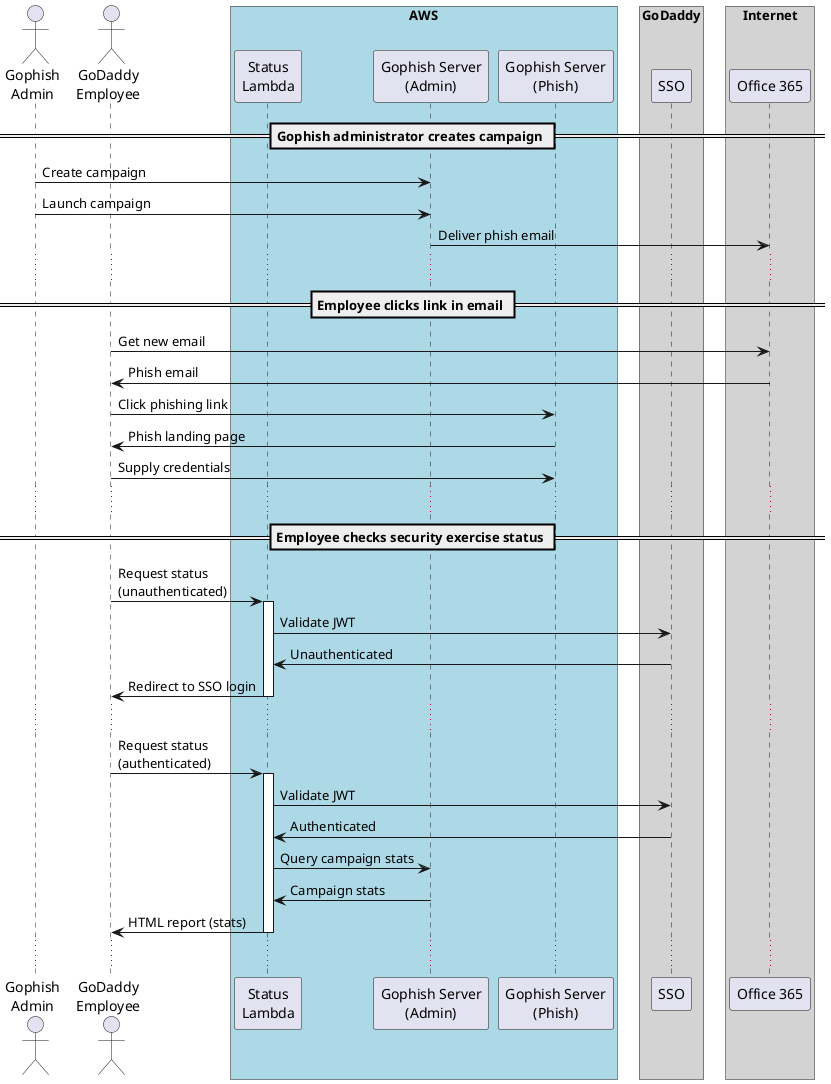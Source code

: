 @startuml
skinparam BoxPadding 10

actor "Gophish\nAdmin" as Admin
actor "GoDaddy\nEmployee" as Target

box "AWS" #LightBlue
participant "Status\nLambda" as Status_Lambda
participant "Gophish Server\n(Admin)" as Admin_Server
participant "Gophish Server\n(Phish)" as Phish_Server
end box

box "GoDaddy" #LightGrey
participant SSO
end box

box "Internet" #LightGrey
participant "Office 365" as Office_365
end box

== Gophish administrator creates campaign ==

Admin -> Admin_Server : Create campaign
Admin -> Admin_Server : Launch campaign
Admin_Server -> Office_365 : Deliver phish email
...

== Employee clicks link in email ==

Target -> Office_365 : Get new email
Office_365 -> Target : Phish email
Target -> Phish_Server : Click phishing link
Phish_Server -> Target : Phish landing page
Target -> Phish_Server : Supply credentials
...

== Employee checks security exercise status ==

Target -> Status_Lambda : Request status\n(unauthenticated)
activate Status_Lambda
Status_Lambda -> SSO : Validate JWT
SSO -> Status_Lambda : Unauthenticated
Status_Lambda -> Target : Redirect to SSO login
deactivate Status_Lambda
...

Target -> Status_Lambda : Request status\n(authenticated)
activate Status_Lambda
Status_Lambda -> SSO : Validate JWT
SSO -> Status_Lambda : Authenticated
Status_Lambda -> Admin_Server : Query campaign stats
Admin_Server -> Status_Lambda : Campaign stats
Status_Lambda -> Target : HTML report (stats)
deactivate Status_Lambda
...

@enduml
